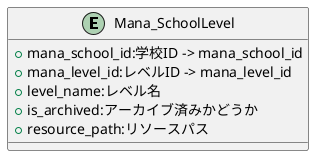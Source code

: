 @startuml

entity "Mana_SchoolLevel" {
    + mana_school_id:学校ID -> mana_school_id
    + mana_level_id:レベルID -> mana_level_id
    + level_name:レベル名
    + is_archived:アーカイブ済みかどうか
    + resource_path:リソースパス
}

@enduml
